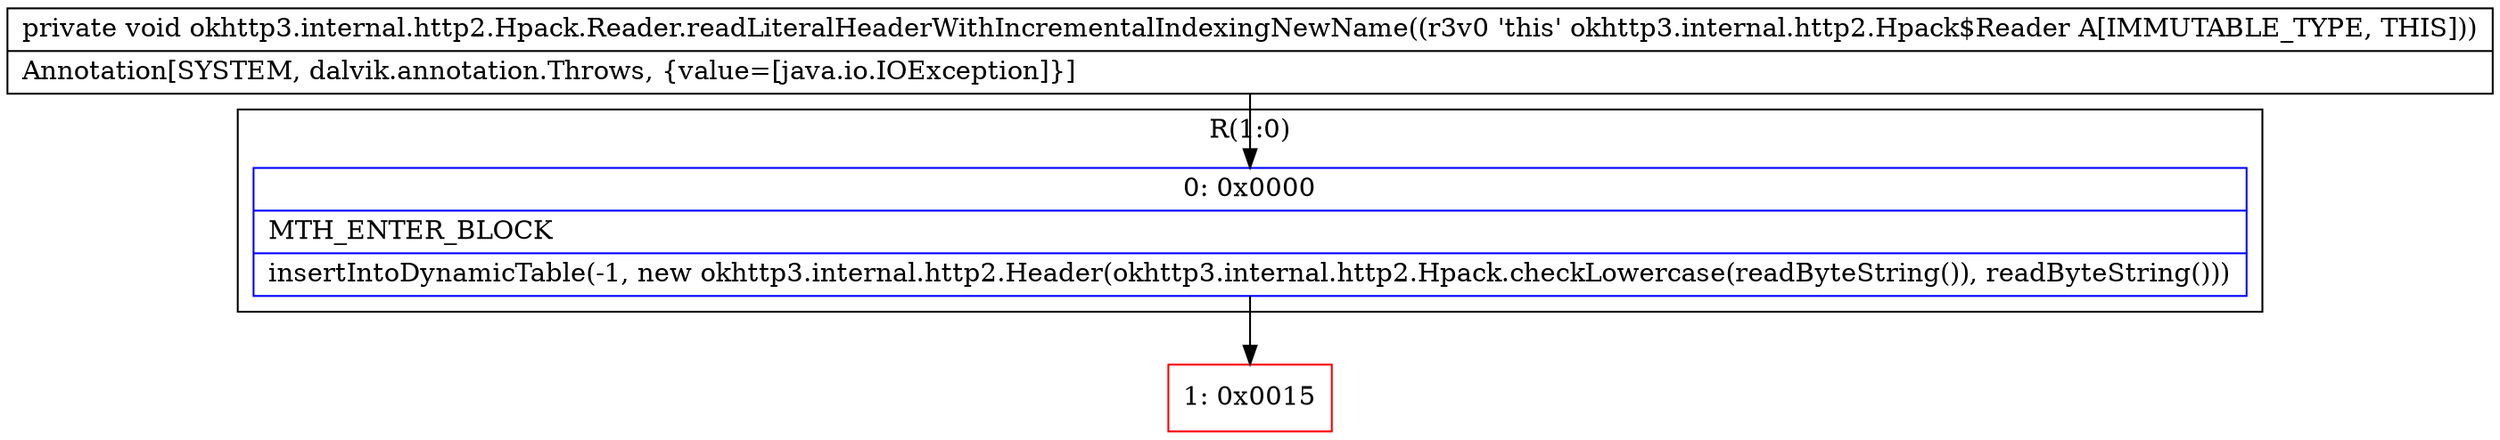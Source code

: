 digraph "CFG forokhttp3.internal.http2.Hpack.Reader.readLiteralHeaderWithIncrementalIndexingNewName()V" {
subgraph cluster_Region_1240579949 {
label = "R(1:0)";
node [shape=record,color=blue];
Node_0 [shape=record,label="{0\:\ 0x0000|MTH_ENTER_BLOCK\l|insertIntoDynamicTable(\-1, new okhttp3.internal.http2.Header(okhttp3.internal.http2.Hpack.checkLowercase(readByteString()), readByteString()))\l}"];
}
Node_1 [shape=record,color=red,label="{1\:\ 0x0015}"];
MethodNode[shape=record,label="{private void okhttp3.internal.http2.Hpack.Reader.readLiteralHeaderWithIncrementalIndexingNewName((r3v0 'this' okhttp3.internal.http2.Hpack$Reader A[IMMUTABLE_TYPE, THIS]))  | Annotation[SYSTEM, dalvik.annotation.Throws, \{value=[java.io.IOException]\}]\l}"];
MethodNode -> Node_0;
Node_0 -> Node_1;
}

